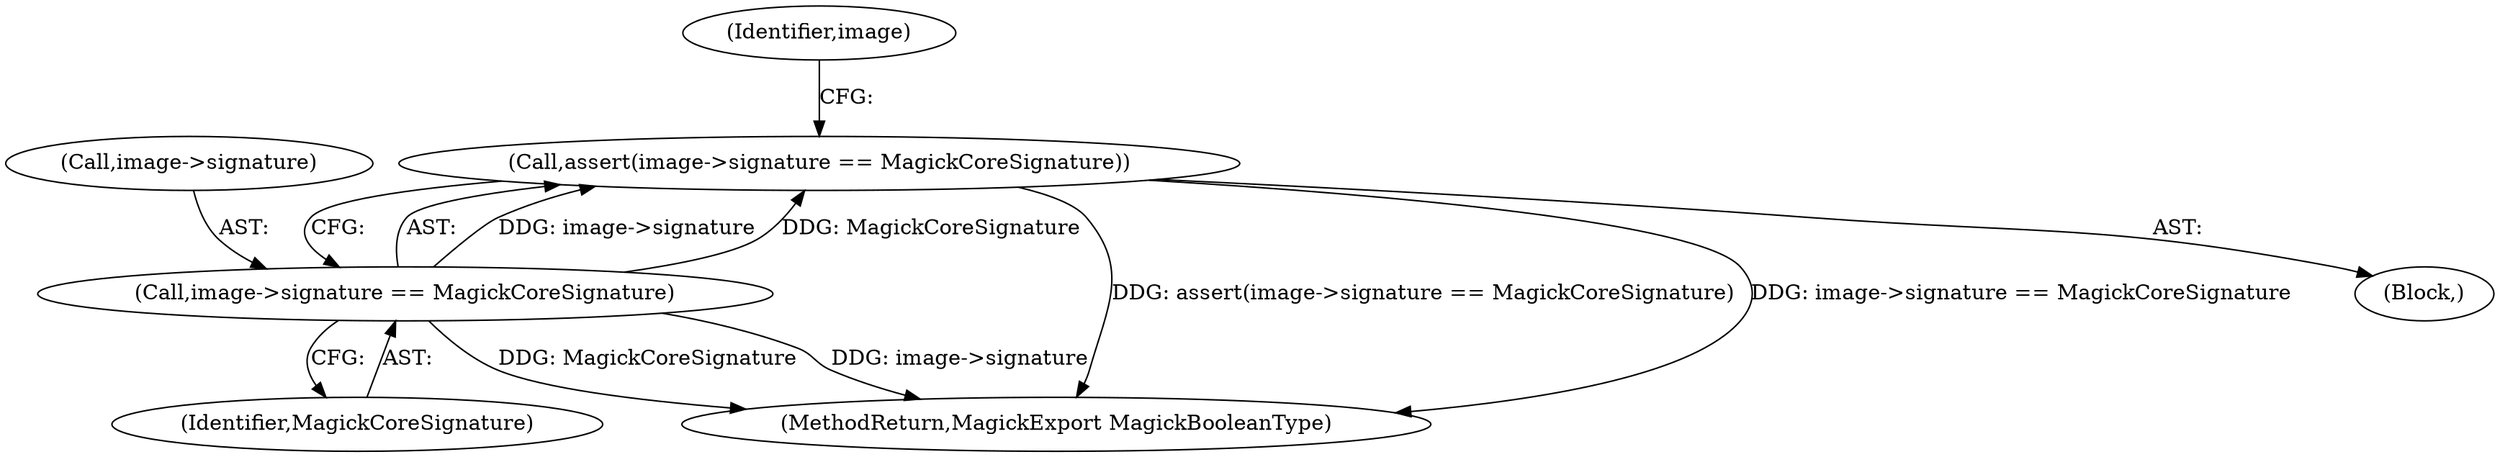 digraph "0_ImageMagick_1cc6f0ccc92c20c7cab6c4a7335daf29c91f0d8e@API" {
"1000127" [label="(Call,assert(image->signature == MagickCoreSignature))"];
"1000128" [label="(Call,image->signature == MagickCoreSignature)"];
"1000132" [label="(Identifier,MagickCoreSignature)"];
"1001037" [label="(MethodReturn,MagickExport MagickBooleanType)"];
"1000128" [label="(Call,image->signature == MagickCoreSignature)"];
"1000111" [label="(Block,)"];
"1000129" [label="(Call,image->signature)"];
"1000127" [label="(Call,assert(image->signature == MagickCoreSignature))"];
"1000136" [label="(Identifier,image)"];
"1000127" -> "1000111"  [label="AST: "];
"1000127" -> "1000128"  [label="CFG: "];
"1000128" -> "1000127"  [label="AST: "];
"1000136" -> "1000127"  [label="CFG: "];
"1000127" -> "1001037"  [label="DDG: assert(image->signature == MagickCoreSignature)"];
"1000127" -> "1001037"  [label="DDG: image->signature == MagickCoreSignature"];
"1000128" -> "1000127"  [label="DDG: image->signature"];
"1000128" -> "1000127"  [label="DDG: MagickCoreSignature"];
"1000128" -> "1000132"  [label="CFG: "];
"1000129" -> "1000128"  [label="AST: "];
"1000132" -> "1000128"  [label="AST: "];
"1000128" -> "1001037"  [label="DDG: MagickCoreSignature"];
"1000128" -> "1001037"  [label="DDG: image->signature"];
}
